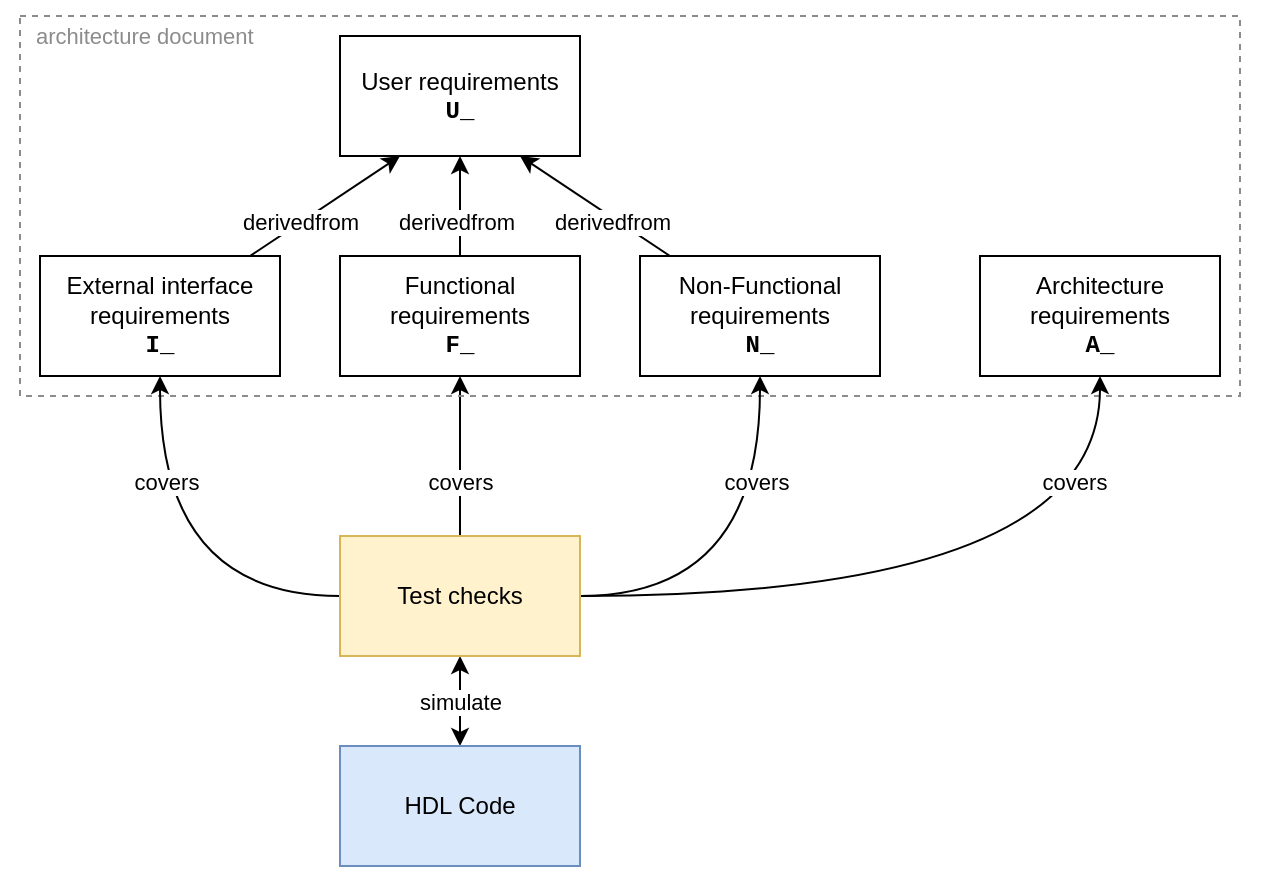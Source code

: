<mxfile version="24.2.5" type="device">
  <diagram name="Page-1" id="oleWLnhVggu7lLExM3CP">
    <mxGraphModel dx="1004" dy="642" grid="1" gridSize="10" guides="1" tooltips="1" connect="1" arrows="1" fold="1" page="1" pageScale="1" pageWidth="827" pageHeight="1169" math="0" shadow="0">
      <root>
        <mxCell id="0" />
        <mxCell id="1" parent="0" />
        <mxCell id="9ZqeybNdvCmqpdTP6ylm-35" value="" style="rounded=0;whiteSpace=wrap;html=1;strokeColor=none;" vertex="1" parent="1">
          <mxGeometry x="170" y="152" width="630" height="440" as="geometry" />
        </mxCell>
        <mxCell id="9ZqeybNdvCmqpdTP6ylm-23" value="" style="edgeStyle=orthogonalEdgeStyle;rounded=0;orthogonalLoop=1;jettySize=auto;html=1;entryX=0.5;entryY=1;entryDx=0;entryDy=0;" edge="1" parent="1" source="9ZqeybNdvCmqpdTP6ylm-19" target="9ZqeybNdvCmqpdTP6ylm-2">
          <mxGeometry x="-0.25" relative="1" as="geometry">
            <mxPoint as="offset" />
          </mxGeometry>
        </mxCell>
        <mxCell id="9ZqeybNdvCmqpdTP6ylm-33" value="covers" style="edgeLabel;html=1;align=center;verticalAlign=middle;resizable=0;points=[];" vertex="1" connectable="0" parent="9ZqeybNdvCmqpdTP6ylm-23">
          <mxGeometry x="-0.008" y="-1" relative="1" as="geometry">
            <mxPoint x="-1" y="12" as="offset" />
          </mxGeometry>
        </mxCell>
        <mxCell id="9ZqeybNdvCmqpdTP6ylm-20" value="" style="rounded=0;whiteSpace=wrap;html=1;fillColor=none;dashed=1;strokeColor=#8C8C8C;" vertex="1" parent="1">
          <mxGeometry x="180" y="160" width="610" height="190" as="geometry" />
        </mxCell>
        <mxCell id="9ZqeybNdvCmqpdTP6ylm-1" value="User requirements&lt;div&gt;&lt;font face=&quot;Courier New&quot;&gt;&lt;b&gt;U_&lt;/b&gt;&lt;/font&gt;&lt;/div&gt;" style="rounded=0;whiteSpace=wrap;html=1;" vertex="1" parent="1">
          <mxGeometry x="340" y="170" width="120" height="60" as="geometry" />
        </mxCell>
        <mxCell id="9ZqeybNdvCmqpdTP6ylm-7" style="edgeStyle=orthogonalEdgeStyle;rounded=0;orthogonalLoop=1;jettySize=auto;html=1;entryX=0.5;entryY=1;entryDx=0;entryDy=0;" edge="1" parent="1" source="9ZqeybNdvCmqpdTP6ylm-2" target="9ZqeybNdvCmqpdTP6ylm-1">
          <mxGeometry relative="1" as="geometry" />
        </mxCell>
        <mxCell id="9ZqeybNdvCmqpdTP6ylm-15" value="derivedfrom" style="edgeLabel;html=1;align=center;verticalAlign=middle;resizable=0;points=[];" vertex="1" connectable="0" parent="9ZqeybNdvCmqpdTP6ylm-7">
          <mxGeometry x="-0.08" y="2" relative="1" as="geometry">
            <mxPoint y="6" as="offset" />
          </mxGeometry>
        </mxCell>
        <mxCell id="9ZqeybNdvCmqpdTP6ylm-2" value="Functional requirements&lt;div&gt;&lt;font face=&quot;Courier New&quot;&gt;&lt;b&gt;F_&lt;/b&gt;&lt;/font&gt;&lt;/div&gt;" style="rounded=0;whiteSpace=wrap;html=1;" vertex="1" parent="1">
          <mxGeometry x="340" y="280" width="120" height="60" as="geometry" />
        </mxCell>
        <mxCell id="9ZqeybNdvCmqpdTP6ylm-9" style="rounded=0;orthogonalLoop=1;jettySize=auto;html=1;entryX=0.25;entryY=1;entryDx=0;entryDy=0;" edge="1" parent="1" source="9ZqeybNdvCmqpdTP6ylm-3" target="9ZqeybNdvCmqpdTP6ylm-1">
          <mxGeometry relative="1" as="geometry" />
        </mxCell>
        <mxCell id="9ZqeybNdvCmqpdTP6ylm-14" value="derivedfrom" style="edgeLabel;html=1;align=center;verticalAlign=middle;resizable=0;points=[];" vertex="1" connectable="0" parent="9ZqeybNdvCmqpdTP6ylm-9">
          <mxGeometry x="0.046" y="-1" relative="1" as="geometry">
            <mxPoint x="-15" y="8" as="offset" />
          </mxGeometry>
        </mxCell>
        <mxCell id="9ZqeybNdvCmqpdTP6ylm-3" value="External interface requirements&lt;div&gt;&lt;font face=&quot;Courier New&quot;&gt;&lt;b&gt;I_&lt;/b&gt;&lt;/font&gt;&lt;/div&gt;" style="rounded=0;whiteSpace=wrap;html=1;" vertex="1" parent="1">
          <mxGeometry x="190" y="280" width="120" height="60" as="geometry" />
        </mxCell>
        <mxCell id="9ZqeybNdvCmqpdTP6ylm-8" style="rounded=0;orthogonalLoop=1;jettySize=auto;html=1;entryX=0.75;entryY=1;entryDx=0;entryDy=0;" edge="1" parent="1" source="9ZqeybNdvCmqpdTP6ylm-4" target="9ZqeybNdvCmqpdTP6ylm-1">
          <mxGeometry relative="1" as="geometry" />
        </mxCell>
        <mxCell id="9ZqeybNdvCmqpdTP6ylm-16" value="derivedfrom" style="edgeLabel;html=1;align=center;verticalAlign=middle;resizable=0;points=[];" vertex="1" connectable="0" parent="9ZqeybNdvCmqpdTP6ylm-8">
          <mxGeometry x="-0.225" y="2" relative="1" as="geometry">
            <mxPoint x="1" y="1" as="offset" />
          </mxGeometry>
        </mxCell>
        <mxCell id="9ZqeybNdvCmqpdTP6ylm-4" value="Non-Functional requirements&lt;div&gt;&lt;font face=&quot;Courier New&quot;&gt;&lt;b&gt;N_&lt;/b&gt;&lt;/font&gt;&lt;/div&gt;" style="rounded=0;whiteSpace=wrap;html=1;" vertex="1" parent="1">
          <mxGeometry x="490" y="280" width="120" height="60" as="geometry" />
        </mxCell>
        <mxCell id="9ZqeybNdvCmqpdTP6ylm-5" value="Architecture requirements&lt;div&gt;&lt;font face=&quot;Courier New&quot;&gt;&lt;b&gt;A_&lt;/b&gt;&lt;/font&gt;&lt;/div&gt;" style="rounded=0;whiteSpace=wrap;html=1;" vertex="1" parent="1">
          <mxGeometry x="660" y="280" width="120" height="60" as="geometry" />
        </mxCell>
        <mxCell id="9ZqeybNdvCmqpdTP6ylm-22" style="edgeStyle=orthogonalEdgeStyle;rounded=0;orthogonalLoop=1;jettySize=auto;html=1;curved=1;" edge="1" parent="1" source="9ZqeybNdvCmqpdTP6ylm-19" target="9ZqeybNdvCmqpdTP6ylm-3">
          <mxGeometry relative="1" as="geometry" />
        </mxCell>
        <mxCell id="9ZqeybNdvCmqpdTP6ylm-26" value="covers" style="edgeLabel;html=1;align=center;verticalAlign=middle;resizable=0;points=[];" vertex="1" connectable="0" parent="9ZqeybNdvCmqpdTP6ylm-22">
          <mxGeometry x="0.55" y="-3" relative="1" as="geometry">
            <mxPoint y="8" as="offset" />
          </mxGeometry>
        </mxCell>
        <mxCell id="9ZqeybNdvCmqpdTP6ylm-24" style="edgeStyle=orthogonalEdgeStyle;rounded=0;orthogonalLoop=1;jettySize=auto;html=1;entryX=0.5;entryY=1;entryDx=0;entryDy=0;curved=1;" edge="1" parent="1" source="9ZqeybNdvCmqpdTP6ylm-19" target="9ZqeybNdvCmqpdTP6ylm-4">
          <mxGeometry relative="1" as="geometry" />
        </mxCell>
        <mxCell id="9ZqeybNdvCmqpdTP6ylm-31" value="covers" style="edgeLabel;html=1;align=center;verticalAlign=middle;resizable=0;points=[];" vertex="1" connectable="0" parent="9ZqeybNdvCmqpdTP6ylm-24">
          <mxGeometry x="0.504" y="2" relative="1" as="geometry">
            <mxPoint y="3" as="offset" />
          </mxGeometry>
        </mxCell>
        <mxCell id="9ZqeybNdvCmqpdTP6ylm-25" style="edgeStyle=orthogonalEdgeStyle;rounded=0;orthogonalLoop=1;jettySize=auto;html=1;curved=1;" edge="1" parent="1" source="9ZqeybNdvCmqpdTP6ylm-19" target="9ZqeybNdvCmqpdTP6ylm-5">
          <mxGeometry relative="1" as="geometry" />
        </mxCell>
        <mxCell id="9ZqeybNdvCmqpdTP6ylm-32" value="covers" style="edgeLabel;html=1;align=center;verticalAlign=middle;resizable=0;points=[];" vertex="1" connectable="0" parent="9ZqeybNdvCmqpdTP6ylm-25">
          <mxGeometry x="0.732" y="13" relative="1" as="geometry">
            <mxPoint y="3" as="offset" />
          </mxGeometry>
        </mxCell>
        <mxCell id="9ZqeybNdvCmqpdTP6ylm-29" style="edgeStyle=orthogonalEdgeStyle;rounded=0;orthogonalLoop=1;jettySize=auto;html=1;entryX=0.5;entryY=0;entryDx=0;entryDy=0;startArrow=classic;startFill=1;" edge="1" parent="1" source="9ZqeybNdvCmqpdTP6ylm-19" target="9ZqeybNdvCmqpdTP6ylm-28">
          <mxGeometry relative="1" as="geometry" />
        </mxCell>
        <mxCell id="9ZqeybNdvCmqpdTP6ylm-30" value="simulate" style="edgeLabel;html=1;align=center;verticalAlign=middle;resizable=0;points=[];" vertex="1" connectable="0" parent="9ZqeybNdvCmqpdTP6ylm-29">
          <mxGeometry x="-0.131" relative="1" as="geometry">
            <mxPoint y="3" as="offset" />
          </mxGeometry>
        </mxCell>
        <mxCell id="9ZqeybNdvCmqpdTP6ylm-19" value="Test checks" style="rounded=0;whiteSpace=wrap;html=1;fillColor=#fff2cc;strokeColor=#d6b656;" vertex="1" parent="1">
          <mxGeometry x="340" y="420" width="120" height="60" as="geometry" />
        </mxCell>
        <mxCell id="9ZqeybNdvCmqpdTP6ylm-21" value="architecture document" style="edgeLabel;html=1;align=left;verticalAlign=middle;resizable=0;points=[];fontColor=#8C8C8C;" vertex="1" connectable="0" parent="1">
          <mxGeometry x="185.998" y="170.0" as="geometry" />
        </mxCell>
        <mxCell id="9ZqeybNdvCmqpdTP6ylm-28" value="HDL Code" style="rounded=0;whiteSpace=wrap;html=1;fillColor=#dae8fc;strokeColor=#6c8ebf;" vertex="1" parent="1">
          <mxGeometry x="340" y="525" width="120" height="60" as="geometry" />
        </mxCell>
      </root>
    </mxGraphModel>
  </diagram>
</mxfile>
